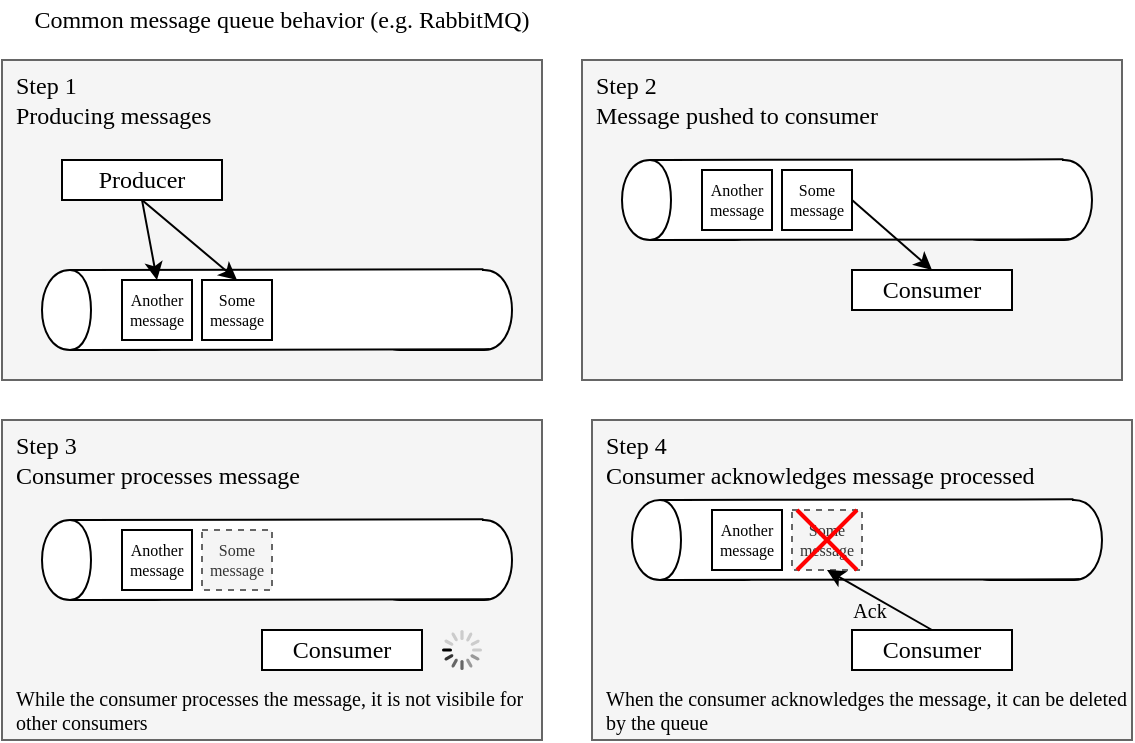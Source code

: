 <mxfile version="13.0.3" type="device"><diagram id="4jGcL94Gm09Yy9ZSV1y8" name="Page-1"><mxGraphModel dx="1178" dy="676" grid="1" gridSize="10" guides="1" tooltips="1" connect="1" arrows="1" fold="1" page="1" pageScale="1" pageWidth="1169" pageHeight="827" math="0" shadow="0"><root><mxCell id="0"/><mxCell id="1" parent="0"/><mxCell id="jBNtiC1YNppJvwog3iDI-42" value="" style="rounded=0;whiteSpace=wrap;html=1;strokeColor=#666666;fillColor=#f5f5f5;fontFamily=Ubuntu;fontSize=8;fontColor=#333333;" vertex="1" parent="1"><mxGeometry x="40" y="500" width="270" height="160" as="geometry"/></mxCell><mxCell id="jBNtiC1YNppJvwog3iDI-39" value="" style="rounded=0;whiteSpace=wrap;html=1;strokeColor=#666666;fillColor=#f5f5f5;fontFamily=Ubuntu;fontSize=8;fontColor=#333333;" vertex="1" parent="1"><mxGeometry x="330" y="320" width="270" height="160" as="geometry"/></mxCell><mxCell id="jBNtiC1YNppJvwog3iDI-36" value="" style="rounded=0;whiteSpace=wrap;html=1;strokeColor=#666666;fillColor=#f5f5f5;fontFamily=Ubuntu;fontSize=8;fontColor=#333333;" vertex="1" parent="1"><mxGeometry x="40" y="320" width="270" height="160" as="geometry"/></mxCell><mxCell id="jBNtiC1YNppJvwog3iDI-1" value="Common message queue behavior (e.g. RabbitMQ)" style="text;html=1;strokeColor=none;fillColor=none;align=center;verticalAlign=middle;whiteSpace=wrap;rounded=0;fontFamily=Ubuntu;" vertex="1" parent="1"><mxGeometry x="40" y="290" width="280" height="20" as="geometry"/></mxCell><mxCell id="jBNtiC1YNppJvwog3iDI-7" value="Producer" style="rounded=0;whiteSpace=wrap;html=1;fillColor=#ffffff;fontFamily=Ubuntu;" vertex="1" parent="1"><mxGeometry x="70" y="370" width="80" height="20" as="geometry"/></mxCell><mxCell id="jBNtiC1YNppJvwog3iDI-8" value="Consumer" style="rounded=0;whiteSpace=wrap;html=1;fillColor=#ffffff;fontFamily=Ubuntu;" vertex="1" parent="1"><mxGeometry x="465" y="425" width="80" height="20" as="geometry"/></mxCell><mxCell id="jBNtiC1YNppJvwog3iDI-9" value="" style="group;fontFamily=Ubuntu;" vertex="1" connectable="0" parent="1"><mxGeometry x="60" y="425" width="235" height="40" as="geometry"/></mxCell><mxCell id="jBNtiC1YNppJvwog3iDI-2" value="" style="shape=cylinder;whiteSpace=wrap;html=1;boundedLbl=1;backgroundOutline=1;fontFamily=Ubuntu;rotation=-90;" vertex="1" parent="jBNtiC1YNppJvwog3iDI-9"><mxGeometry x="15" y="-15" width="40" height="70" as="geometry"/></mxCell><mxCell id="jBNtiC1YNppJvwog3iDI-3" value="" style="shape=cylinder;whiteSpace=wrap;html=1;boundedLbl=1;backgroundOutline=1;fontFamily=Ubuntu;rotation=-90;" vertex="1" parent="jBNtiC1YNppJvwog3iDI-9"><mxGeometry x="180" y="-15" width="40" height="70" as="geometry"/></mxCell><mxCell id="jBNtiC1YNppJvwog3iDI-4" value="" style="rounded=0;whiteSpace=wrap;html=1;fontFamily=Ubuntu;fillColor=#ffffff;strokeColor=none;" vertex="1" parent="jBNtiC1YNppJvwog3iDI-9"><mxGeometry x="30" width="190" height="40" as="geometry"/></mxCell><mxCell id="jBNtiC1YNppJvwog3iDI-5" value="" style="endArrow=none;html=1;fontFamily=Ubuntu;exitX=1;exitY=0.3;exitDx=0;exitDy=0;entryX=1.008;entryY=0.796;entryDx=0;entryDy=0;entryPerimeter=0;" edge="1" parent="jBNtiC1YNppJvwog3iDI-9" source="jBNtiC1YNppJvwog3iDI-2" target="jBNtiC1YNppJvwog3iDI-3"><mxGeometry width="50" height="50" relative="1" as="geometry"><mxPoint x="90" y="10" as="sourcePoint"/><mxPoint x="140" y="-40" as="targetPoint"/></mxGeometry></mxCell><mxCell id="jBNtiC1YNppJvwog3iDI-6" value="" style="endArrow=none;html=1;fontFamily=Ubuntu;exitX=0;exitY=0.3;exitDx=0;exitDy=0;entryX=0.008;entryY=0.838;entryDx=0;entryDy=0;entryPerimeter=0;" edge="1" parent="jBNtiC1YNppJvwog3iDI-9" source="jBNtiC1YNppJvwog3iDI-2" target="jBNtiC1YNppJvwog3iDI-3"><mxGeometry width="50" height="50" relative="1" as="geometry"><mxPoint x="35" y="55.32" as="sourcePoint"/><mxPoint x="226" y="50" as="targetPoint"/></mxGeometry></mxCell><mxCell id="jBNtiC1YNppJvwog3iDI-10" value="Some message" style="rounded=0;whiteSpace=wrap;html=1;fillColor=#ffffff;fontFamily=Ubuntu;fontSize=8;" vertex="1" parent="jBNtiC1YNppJvwog3iDI-9"><mxGeometry x="80" y="5" width="35" height="30" as="geometry"/></mxCell><mxCell id="jBNtiC1YNppJvwog3iDI-11" value="Another message" style="rounded=0;whiteSpace=wrap;html=1;fillColor=#ffffff;fontFamily=Ubuntu;fontSize=8;" vertex="1" parent="jBNtiC1YNppJvwog3iDI-9"><mxGeometry x="40" y="5" width="35" height="30" as="geometry"/></mxCell><mxCell id="jBNtiC1YNppJvwog3iDI-12" value="" style="endArrow=classic;html=1;fontFamily=Ubuntu;fontSize=8;exitX=0.5;exitY=1;exitDx=0;exitDy=0;entryX=0.5;entryY=0;entryDx=0;entryDy=0;" edge="1" parent="1" source="jBNtiC1YNppJvwog3iDI-7" target="jBNtiC1YNppJvwog3iDI-10"><mxGeometry width="50" height="50" relative="1" as="geometry"><mxPoint x="255" y="379.8" as="sourcePoint"/><mxPoint x="345" y="379.8" as="targetPoint"/></mxGeometry></mxCell><mxCell id="jBNtiC1YNppJvwog3iDI-13" value="" style="endArrow=classic;html=1;fontFamily=Ubuntu;fontSize=8;exitX=0.5;exitY=1;exitDx=0;exitDy=0;entryX=0.5;entryY=0;entryDx=0;entryDy=0;" edge="1" parent="1" source="jBNtiC1YNppJvwog3iDI-7" target="jBNtiC1YNppJvwog3iDI-11"><mxGeometry width="50" height="50" relative="1" as="geometry"><mxPoint x="200" y="390" as="sourcePoint"/><mxPoint x="277.5" y="415" as="targetPoint"/></mxGeometry></mxCell><mxCell id="jBNtiC1YNppJvwog3iDI-14" value="" style="group;fontFamily=Ubuntu;" vertex="1" connectable="0" parent="1"><mxGeometry x="350" y="355" width="250" height="95" as="geometry"/></mxCell><mxCell id="jBNtiC1YNppJvwog3iDI-41" value="" style="group;fontFamily=Ubuntu;" vertex="1" connectable="0" parent="jBNtiC1YNppJvwog3iDI-14"><mxGeometry y="15.0" width="235" height="40" as="geometry"/></mxCell><mxCell id="jBNtiC1YNppJvwog3iDI-15" value="" style="shape=cylinder;whiteSpace=wrap;html=1;boundedLbl=1;backgroundOutline=1;fontFamily=Ubuntu;rotation=-90;" vertex="1" parent="jBNtiC1YNppJvwog3iDI-41"><mxGeometry x="15" y="-15.0" width="40" height="70" as="geometry"/></mxCell><mxCell id="jBNtiC1YNppJvwog3iDI-16" value="" style="shape=cylinder;whiteSpace=wrap;html=1;boundedLbl=1;backgroundOutline=1;fontFamily=Ubuntu;rotation=-90;" vertex="1" parent="jBNtiC1YNppJvwog3iDI-41"><mxGeometry x="180" y="-15.0" width="40" height="70" as="geometry"/></mxCell><mxCell id="jBNtiC1YNppJvwog3iDI-17" value="" style="rounded=0;whiteSpace=wrap;html=1;fontFamily=Ubuntu;fillColor=#ffffff;strokeColor=none;" vertex="1" parent="jBNtiC1YNppJvwog3iDI-41"><mxGeometry x="30" y="3.553e-15" width="190" height="40" as="geometry"/></mxCell><mxCell id="jBNtiC1YNppJvwog3iDI-18" value="" style="endArrow=none;html=1;fontFamily=Ubuntu;exitX=1;exitY=0.3;exitDx=0;exitDy=0;entryX=1.008;entryY=0.796;entryDx=0;entryDy=0;entryPerimeter=0;" edge="1" parent="jBNtiC1YNppJvwog3iDI-41" source="jBNtiC1YNppJvwog3iDI-15" target="jBNtiC1YNppJvwog3iDI-16"><mxGeometry width="50" height="50" relative="1" as="geometry"><mxPoint x="90" y="10.0" as="sourcePoint"/><mxPoint x="140" y="-40" as="targetPoint"/></mxGeometry></mxCell><mxCell id="jBNtiC1YNppJvwog3iDI-19" value="" style="endArrow=none;html=1;fontFamily=Ubuntu;exitX=0;exitY=0.3;exitDx=0;exitDy=0;entryX=0.008;entryY=0.838;entryDx=0;entryDy=0;entryPerimeter=0;" edge="1" parent="jBNtiC1YNppJvwog3iDI-41" source="jBNtiC1YNppJvwog3iDI-15" target="jBNtiC1YNppJvwog3iDI-16"><mxGeometry width="50" height="50" relative="1" as="geometry"><mxPoint x="35" y="55.32" as="sourcePoint"/><mxPoint x="226" y="50" as="targetPoint"/></mxGeometry></mxCell><mxCell id="jBNtiC1YNppJvwog3iDI-20" value="Some message" style="rounded=0;whiteSpace=wrap;html=1;fillColor=#ffffff;fontFamily=Ubuntu;fontSize=8;" vertex="1" parent="jBNtiC1YNppJvwog3iDI-41"><mxGeometry x="80" y="5.0" width="35" height="30" as="geometry"/></mxCell><mxCell id="jBNtiC1YNppJvwog3iDI-21" value="Another message" style="rounded=0;whiteSpace=wrap;html=1;fillColor=#ffffff;fontFamily=Ubuntu;fontSize=8;" vertex="1" parent="jBNtiC1YNppJvwog3iDI-41"><mxGeometry x="40" y="5.0" width="35" height="30" as="geometry"/></mxCell><mxCell id="jBNtiC1YNppJvwog3iDI-22" value="" style="endArrow=classic;html=1;fontFamily=Ubuntu;fontSize=8;exitX=1;exitY=0.5;exitDx=0;exitDy=0;entryX=0.5;entryY=0;entryDx=0;entryDy=0;" edge="1" parent="1" source="jBNtiC1YNppJvwog3iDI-20" target="jBNtiC1YNppJvwog3iDI-8"><mxGeometry width="50" height="50" relative="1" as="geometry"><mxPoint x="470" y="465" as="sourcePoint"/><mxPoint x="520" y="415" as="targetPoint"/></mxGeometry></mxCell><mxCell id="jBNtiC1YNppJvwog3iDI-23" value="" style="group;fontFamily=Ubuntu;" vertex="1" connectable="0" parent="1"><mxGeometry x="60" y="550" width="235" height="40" as="geometry"/></mxCell><mxCell id="jBNtiC1YNppJvwog3iDI-24" value="" style="shape=cylinder;whiteSpace=wrap;html=1;boundedLbl=1;backgroundOutline=1;fontFamily=Ubuntu;rotation=-90;" vertex="1" parent="jBNtiC1YNppJvwog3iDI-23"><mxGeometry x="15" y="-15" width="40" height="70" as="geometry"/></mxCell><mxCell id="jBNtiC1YNppJvwog3iDI-25" value="" style="shape=cylinder;whiteSpace=wrap;html=1;boundedLbl=1;backgroundOutline=1;fontFamily=Ubuntu;rotation=-90;" vertex="1" parent="jBNtiC1YNppJvwog3iDI-23"><mxGeometry x="180" y="-15" width="40" height="70" as="geometry"/></mxCell><mxCell id="jBNtiC1YNppJvwog3iDI-26" value="" style="rounded=0;whiteSpace=wrap;html=1;fontFamily=Ubuntu;fillColor=#ffffff;strokeColor=none;" vertex="1" parent="jBNtiC1YNppJvwog3iDI-23"><mxGeometry x="30" width="190" height="40" as="geometry"/></mxCell><mxCell id="jBNtiC1YNppJvwog3iDI-27" value="" style="endArrow=none;html=1;fontFamily=Ubuntu;exitX=1;exitY=0.3;exitDx=0;exitDy=0;entryX=1.008;entryY=0.796;entryDx=0;entryDy=0;entryPerimeter=0;" edge="1" parent="jBNtiC1YNppJvwog3iDI-23" source="jBNtiC1YNppJvwog3iDI-24" target="jBNtiC1YNppJvwog3iDI-25"><mxGeometry width="50" height="50" relative="1" as="geometry"><mxPoint x="90" y="10" as="sourcePoint"/><mxPoint x="140" y="-40" as="targetPoint"/></mxGeometry></mxCell><mxCell id="jBNtiC1YNppJvwog3iDI-28" value="" style="endArrow=none;html=1;fontFamily=Ubuntu;exitX=0;exitY=0.3;exitDx=0;exitDy=0;entryX=0.008;entryY=0.838;entryDx=0;entryDy=0;entryPerimeter=0;" edge="1" parent="jBNtiC1YNppJvwog3iDI-23" source="jBNtiC1YNppJvwog3iDI-24" target="jBNtiC1YNppJvwog3iDI-25"><mxGeometry width="50" height="50" relative="1" as="geometry"><mxPoint x="35" y="55.32" as="sourcePoint"/><mxPoint x="226" y="50" as="targetPoint"/></mxGeometry></mxCell><mxCell id="jBNtiC1YNppJvwog3iDI-29" value="Some message" style="rounded=0;whiteSpace=wrap;html=1;fillColor=#f5f5f5;fontFamily=Ubuntu;fontSize=8;dashed=1;strokeColor=#666666;fontColor=#333333;" vertex="1" parent="jBNtiC1YNppJvwog3iDI-23"><mxGeometry x="80" y="5" width="35" height="30" as="geometry"/></mxCell><mxCell id="jBNtiC1YNppJvwog3iDI-30" value="Another message" style="rounded=0;whiteSpace=wrap;html=1;fillColor=#ffffff;fontFamily=Ubuntu;fontSize=8;" vertex="1" parent="jBNtiC1YNppJvwog3iDI-23"><mxGeometry x="40" y="5" width="35" height="30" as="geometry"/></mxCell><mxCell id="jBNtiC1YNppJvwog3iDI-31" value="Consumer" style="rounded=0;whiteSpace=wrap;html=1;fillColor=#ffffff;fontFamily=Ubuntu;" vertex="1" parent="1"><mxGeometry x="170" y="605" width="80" height="20" as="geometry"/></mxCell><mxCell id="jBNtiC1YNppJvwog3iDI-33" value="" style="html=1;verticalLabelPosition=bottom;labelBackgroundColor=#ffffff;verticalAlign=top;shadow=0;dashed=0;strokeWidth=2;shape=mxgraph.ios7.misc.loading_circle;fillColor=#ffffff;fontFamily=Ubuntu;fontSize=8;" vertex="1" parent="1"><mxGeometry x="260" y="605" width="20" height="20" as="geometry"/></mxCell><mxCell id="jBNtiC1YNppJvwog3iDI-38" value="Step 1&lt;br&gt;&lt;div&gt;&lt;span&gt;Producing messages&lt;/span&gt;&lt;/div&gt;" style="text;html=1;strokeColor=none;fillColor=none;align=left;verticalAlign=middle;whiteSpace=wrap;rounded=0;fontFamily=Ubuntu;" vertex="1" parent="1"><mxGeometry x="45" y="330" width="180" height="20" as="geometry"/></mxCell><mxCell id="jBNtiC1YNppJvwog3iDI-40" value="Step 2&lt;br&gt;&lt;div&gt;&lt;span&gt;Message pushed to consumer&lt;/span&gt;&lt;/div&gt;" style="text;html=1;strokeColor=none;fillColor=none;align=left;verticalAlign=middle;whiteSpace=wrap;rounded=0;fontFamily=Ubuntu;" vertex="1" parent="1"><mxGeometry x="335" y="330" width="180" height="20" as="geometry"/></mxCell><mxCell id="jBNtiC1YNppJvwog3iDI-43" value="Step 3&lt;br style=&quot;font-size: 12px;&quot;&gt;&lt;div style=&quot;font-size: 12px;&quot;&gt;&lt;span style=&quot;font-size: 12px;&quot;&gt;Consumer processes message&lt;/span&gt;&lt;/div&gt;" style="text;html=1;strokeColor=none;fillColor=none;align=left;verticalAlign=middle;whiteSpace=wrap;rounded=0;fontFamily=Ubuntu;fontSize=12;" vertex="1" parent="1"><mxGeometry x="45" y="510" width="180" height="20" as="geometry"/></mxCell><mxCell id="jBNtiC1YNppJvwog3iDI-46" value="While the consumer processes the message, it is not visibile for other consumers" style="text;html=1;strokeColor=none;fillColor=none;align=left;verticalAlign=middle;whiteSpace=wrap;rounded=0;fontFamily=Ubuntu;fontSize=10;" vertex="1" parent="1"><mxGeometry x="45" y="630" width="265" height="30" as="geometry"/></mxCell><mxCell id="jBNtiC1YNppJvwog3iDI-47" value="" style="rounded=0;whiteSpace=wrap;html=1;strokeColor=#666666;fillColor=#f5f5f5;fontFamily=Ubuntu;fontSize=8;fontColor=#333333;" vertex="1" parent="1"><mxGeometry x="335" y="500" width="270" height="160" as="geometry"/></mxCell><mxCell id="jBNtiC1YNppJvwog3iDI-48" value="" style="group;fontFamily=Ubuntu;" vertex="1" connectable="0" parent="1"><mxGeometry x="355" y="540" width="235" height="40" as="geometry"/></mxCell><mxCell id="jBNtiC1YNppJvwog3iDI-49" value="" style="shape=cylinder;whiteSpace=wrap;html=1;boundedLbl=1;backgroundOutline=1;fontFamily=Ubuntu;rotation=-90;" vertex="1" parent="jBNtiC1YNppJvwog3iDI-48"><mxGeometry x="15" y="-15" width="40" height="70" as="geometry"/></mxCell><mxCell id="jBNtiC1YNppJvwog3iDI-50" value="" style="shape=cylinder;whiteSpace=wrap;html=1;boundedLbl=1;backgroundOutline=1;fontFamily=Ubuntu;rotation=-90;" vertex="1" parent="jBNtiC1YNppJvwog3iDI-48"><mxGeometry x="180" y="-15" width="40" height="70" as="geometry"/></mxCell><mxCell id="jBNtiC1YNppJvwog3iDI-51" value="" style="rounded=0;whiteSpace=wrap;html=1;fontFamily=Ubuntu;fillColor=#ffffff;strokeColor=none;" vertex="1" parent="jBNtiC1YNppJvwog3iDI-48"><mxGeometry x="30" width="190" height="40" as="geometry"/></mxCell><mxCell id="jBNtiC1YNppJvwog3iDI-52" value="" style="endArrow=none;html=1;fontFamily=Ubuntu;exitX=1;exitY=0.3;exitDx=0;exitDy=0;entryX=1.008;entryY=0.796;entryDx=0;entryDy=0;entryPerimeter=0;" edge="1" parent="jBNtiC1YNppJvwog3iDI-48" source="jBNtiC1YNppJvwog3iDI-49" target="jBNtiC1YNppJvwog3iDI-50"><mxGeometry width="50" height="50" relative="1" as="geometry"><mxPoint x="90" y="10" as="sourcePoint"/><mxPoint x="140" y="-40" as="targetPoint"/></mxGeometry></mxCell><mxCell id="jBNtiC1YNppJvwog3iDI-53" value="" style="endArrow=none;html=1;fontFamily=Ubuntu;exitX=0;exitY=0.3;exitDx=0;exitDy=0;entryX=0.008;entryY=0.838;entryDx=0;entryDy=0;entryPerimeter=0;" edge="1" parent="jBNtiC1YNppJvwog3iDI-48" source="jBNtiC1YNppJvwog3iDI-49" target="jBNtiC1YNppJvwog3iDI-50"><mxGeometry width="50" height="50" relative="1" as="geometry"><mxPoint x="35" y="55.32" as="sourcePoint"/><mxPoint x="226" y="50" as="targetPoint"/></mxGeometry></mxCell><mxCell id="jBNtiC1YNppJvwog3iDI-54" value="Some message" style="rounded=0;whiteSpace=wrap;html=1;fillColor=#f5f5f5;fontFamily=Ubuntu;fontSize=8;strokeColor=#666666;dashed=1;fontColor=#333333;" vertex="1" parent="jBNtiC1YNppJvwog3iDI-48"><mxGeometry x="80" y="5" width="35" height="30" as="geometry"/></mxCell><mxCell id="jBNtiC1YNppJvwog3iDI-55" value="Another message" style="rounded=0;whiteSpace=wrap;html=1;fillColor=#ffffff;fontFamily=Ubuntu;fontSize=8;" vertex="1" parent="jBNtiC1YNppJvwog3iDI-48"><mxGeometry x="40" y="5" width="35" height="30" as="geometry"/></mxCell><mxCell id="jBNtiC1YNppJvwog3iDI-79" value="" style="group" vertex="1" connectable="0" parent="jBNtiC1YNppJvwog3iDI-48"><mxGeometry x="82.5" y="5" width="30" height="30" as="geometry"/></mxCell><mxCell id="jBNtiC1YNppJvwog3iDI-77" value="" style="endArrow=none;html=1;fontFamily=Ubuntu;fontSize=12;fillColor=#f8cecc;strokeColor=#FF0000;strokeWidth=2;" edge="1" parent="jBNtiC1YNppJvwog3iDI-79"><mxGeometry width="50" height="50" relative="1" as="geometry"><mxPoint y="30" as="sourcePoint"/><mxPoint x="30" as="targetPoint"/></mxGeometry></mxCell><mxCell id="jBNtiC1YNppJvwog3iDI-78" value="" style="endArrow=none;html=1;fontFamily=Ubuntu;fontSize=12;fillColor=#f8cecc;strokeColor=#FF0000;strokeWidth=2;" edge="1" parent="jBNtiC1YNppJvwog3iDI-79"><mxGeometry width="50" height="50" relative="1" as="geometry"><mxPoint as="sourcePoint"/><mxPoint x="30" y="30" as="targetPoint"/></mxGeometry></mxCell><mxCell id="jBNtiC1YNppJvwog3iDI-56" value="Consumer" style="rounded=0;whiteSpace=wrap;html=1;fillColor=#ffffff;fontFamily=Ubuntu;" vertex="1" parent="1"><mxGeometry x="465" y="605" width="80" height="20" as="geometry"/></mxCell><mxCell id="jBNtiC1YNppJvwog3iDI-58" value="Step 4&lt;br style=&quot;font-size: 12px&quot;&gt;&lt;div style=&quot;font-size: 12px&quot;&gt;&lt;span style=&quot;font-size: 12px&quot;&gt;Consumer acknowledges message processed&lt;/span&gt;&lt;/div&gt;" style="text;html=1;strokeColor=none;fillColor=none;align=left;verticalAlign=middle;whiteSpace=wrap;rounded=0;fontFamily=Ubuntu;fontSize=12;" vertex="1" parent="1"><mxGeometry x="340" y="510" width="265" height="20" as="geometry"/></mxCell><mxCell id="jBNtiC1YNppJvwog3iDI-59" value="When the consumer acknowledges the message, it can be deleted by the queue" style="text;html=1;strokeColor=none;fillColor=none;align=left;verticalAlign=middle;whiteSpace=wrap;rounded=0;fontFamily=Ubuntu;fontSize=10;" vertex="1" parent="1"><mxGeometry x="340" y="630" width="265" height="30" as="geometry"/></mxCell><mxCell id="jBNtiC1YNppJvwog3iDI-60" value="" style="endArrow=classic;html=1;fontFamily=Ubuntu;fontSize=12;entryX=0.5;entryY=1;entryDx=0;entryDy=0;exitX=0.5;exitY=0;exitDx=0;exitDy=0;" edge="1" parent="1" source="jBNtiC1YNppJvwog3iDI-56" target="jBNtiC1YNppJvwog3iDI-54"><mxGeometry width="50" height="50" relative="1" as="geometry"><mxPoint x="625" y="620" as="sourcePoint"/><mxPoint x="675" y="570" as="targetPoint"/></mxGeometry></mxCell><mxCell id="jBNtiC1YNppJvwog3iDI-63" value="Ack" style="text;html=1;strokeColor=none;fillColor=none;align=center;verticalAlign=middle;whiteSpace=wrap;rounded=0;fontFamily=Ubuntu;fontSize=10;" vertex="1" parent="1"><mxGeometry x="465" y="590" width="17.5" height="10" as="geometry"/></mxCell></root></mxGraphModel></diagram></mxfile>